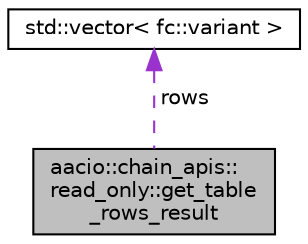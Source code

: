 digraph "aacio::chain_apis::read_only::get_table_rows_result"
{
  edge [fontname="Helvetica",fontsize="10",labelfontname="Helvetica",labelfontsize="10"];
  node [fontname="Helvetica",fontsize="10",shape=record];
  Node1 [label="aacio::chain_apis::\lread_only::get_table\l_rows_result",height=0.2,width=0.4,color="black", fillcolor="grey75", style="filled", fontcolor="black"];
  Node2 -> Node1 [dir="back",color="darkorchid3",fontsize="10",style="dashed",label=" rows" ];
  Node2 [label="std::vector\< fc::variant \>",height=0.2,width=0.4,color="black", fillcolor="white", style="filled",URL="$classstd_1_1vector.html"];
}
